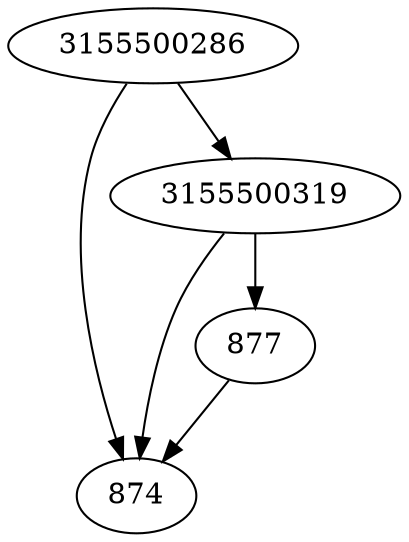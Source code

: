 strict digraph  {
874;
877;
3155500286;
3155500319;
877 -> 874;
3155500286 -> 3155500319;
3155500286 -> 874;
3155500319 -> 877;
3155500319 -> 874;
}
